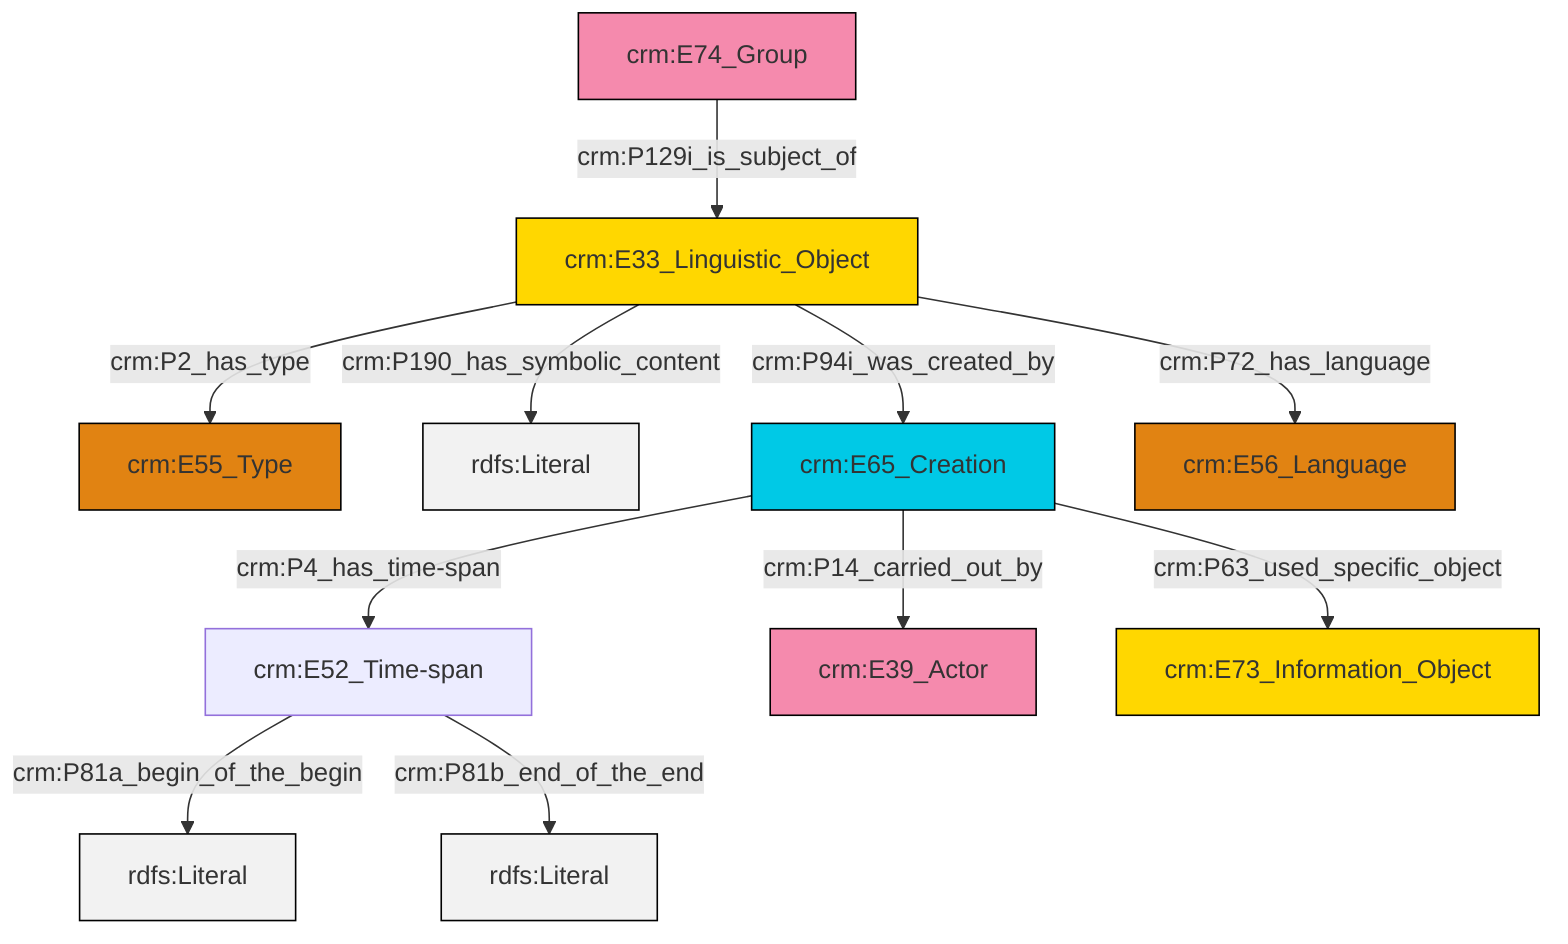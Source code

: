 graph TD
classDef Literal fill:#f2f2f2,stroke:#000000;
classDef CRM_Entity fill:#FFFFFF,stroke:#000000;
classDef Temporal_Entity fill:#00C9E6, stroke:#000000;
classDef Type fill:#E18312, stroke:#000000;
classDef Time-Span fill:#2C9C91, stroke:#000000;
classDef Appellation fill:#FFEB7F, stroke:#000000;
classDef Place fill:#008836, stroke:#000000;
classDef Persistent_Item fill:#B266B2, stroke:#000000;
classDef Conceptual_Object fill:#FFD700, stroke:#000000;
classDef Physical_Thing fill:#D2B48C, stroke:#000000;
classDef Actor fill:#f58aad, stroke:#000000;
classDef PC_Classes fill:#4ce600, stroke:#000000;
classDef Multi fill:#cccccc,stroke:#000000;

2["crm:E52_Time-span"]:::Default -->|crm:P81a_begin_of_the_begin| 3[rdfs:Literal]:::Literal
4["crm:E74_Group"]:::Actor -->|crm:P129i_is_subject_of| 6["crm:E33_Linguistic_Object"]:::Conceptual_Object
2["crm:E52_Time-span"]:::Default -->|crm:P81b_end_of_the_end| 10[rdfs:Literal]:::Literal
6["crm:E33_Linguistic_Object"]:::Conceptual_Object -->|crm:P190_has_symbolic_content| 11[rdfs:Literal]:::Literal
12["crm:E65_Creation"]:::Temporal_Entity -->|crm:P4_has_time-span| 2["crm:E52_Time-span"]:::Default
6["crm:E33_Linguistic_Object"]:::Conceptual_Object -->|crm:P72_has_language| 16["crm:E56_Language"]:::Type
12["crm:E65_Creation"]:::Temporal_Entity -->|crm:P63_used_specific_object| 14["crm:E73_Information_Object"]:::Conceptual_Object
6["crm:E33_Linguistic_Object"]:::Conceptual_Object -->|crm:P94i_was_created_by| 12["crm:E65_Creation"]:::Temporal_Entity
6["crm:E33_Linguistic_Object"]:::Conceptual_Object -->|crm:P2_has_type| 0["crm:E55_Type"]:::Type
12["crm:E65_Creation"]:::Temporal_Entity -->|crm:P14_carried_out_by| 8["crm:E39_Actor"]:::Actor